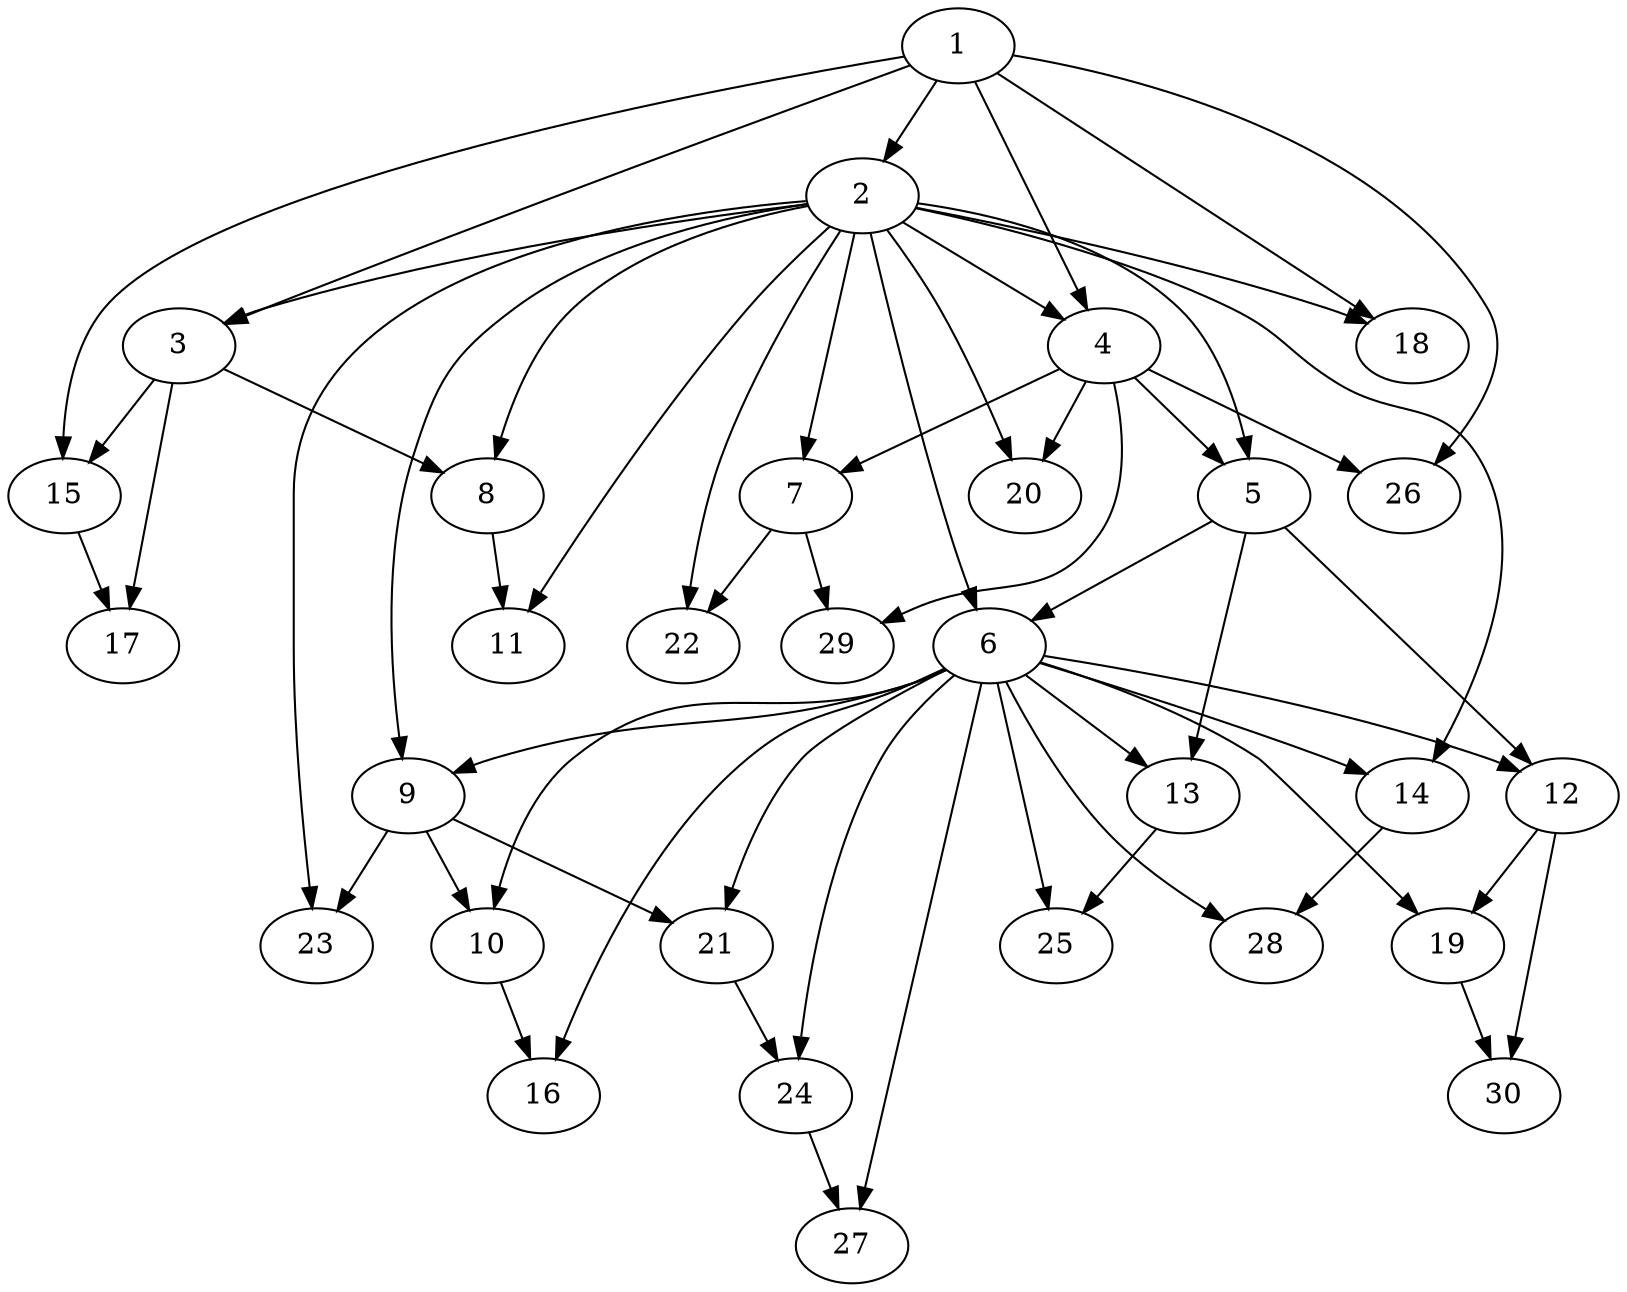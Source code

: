 digraph sample {
1 -> 2;
2 -> 3;
1 -> 3;
1 -> 4;
2 -> 4;
2 -> 5;
4 -> 5;
2 -> 6;
5 -> 6;
2 -> 7;
4 -> 7;
2 -> 8;
3 -> 8;
2 -> 9;
6 -> 9;
6 -> 10;
9 -> 10;
2 -> 11;
8 -> 11;
5 -> 12;
6 -> 12;
5 -> 13;
6 -> 13;
2 -> 14;
6 -> 14;
1 -> 15;
3 -> 15;
6 -> 16;
10 -> 16;
3 -> 17;
15 -> 17;
1 -> 18;
2 -> 18;
6 -> 19;
12 -> 19;
2 -> 20;
4 -> 20;
6 -> 21;
9 -> 21;
2 -> 22;
7 -> 22;
2 -> 23;
9 -> 23;
6 -> 24;
21 -> 24;
6 -> 25;
13 -> 25;
1 -> 26;
4 -> 26;
6 -> 27;
24 -> 27;
6 -> 28;
14 -> 28;
4 -> 29;
7 -> 29;
12 -> 30;
19 -> 30;
}